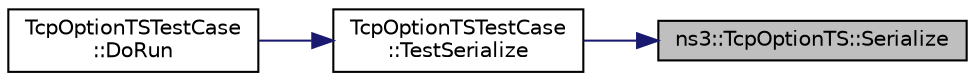 digraph "ns3::TcpOptionTS::Serialize"
{
 // LATEX_PDF_SIZE
  edge [fontname="Helvetica",fontsize="10",labelfontname="Helvetica",labelfontsize="10"];
  node [fontname="Helvetica",fontsize="10",shape=record];
  rankdir="RL";
  Node1 [label="ns3::TcpOptionTS::Serialize",height=0.2,width=0.4,color="black", fillcolor="grey75", style="filled", fontcolor="black",tooltip="Serialize the Option to a buffer iterator."];
  Node1 -> Node2 [dir="back",color="midnightblue",fontsize="10",style="solid",fontname="Helvetica"];
  Node2 [label="TcpOptionTSTestCase\l::TestSerialize",height=0.2,width=0.4,color="black", fillcolor="white", style="filled",URL="$class_tcp_option_t_s_test_case.html#a14597883403704320352bf1caad38777",tooltip="Serialization test."];
  Node2 -> Node3 [dir="back",color="midnightblue",fontsize="10",style="solid",fontname="Helvetica"];
  Node3 [label="TcpOptionTSTestCase\l::DoRun",height=0.2,width=0.4,color="black", fillcolor="white", style="filled",URL="$class_tcp_option_t_s_test_case.html#a53011c31faadadd5da00292ee7544b35",tooltip="Implementation to actually run this TestCase."];
}
